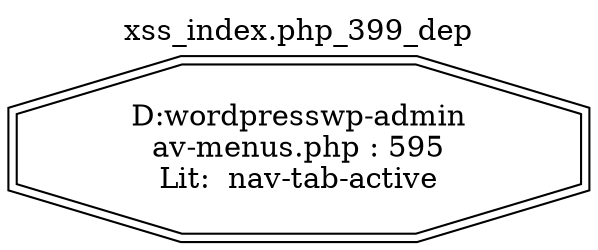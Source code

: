 digraph cfg {
  label="xss_index.php_399_dep";
  labelloc=t;
  n1 [shape=doubleoctagon, label="D:\wordpress\wp-admin\nav-menus.php : 595\nLit:  nav-tab-active\n"];
}
